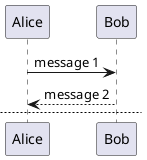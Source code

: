 @startuml
Alice -> Bob: message 1
Bob --> Alice: message 2

newpage

Alice -> Bob: message 3
Alice <-- Bob: message 4

newpage A title for the \n last page

Alice -> Bob: message 5
Alice <-- Bob: message 6
@enduml